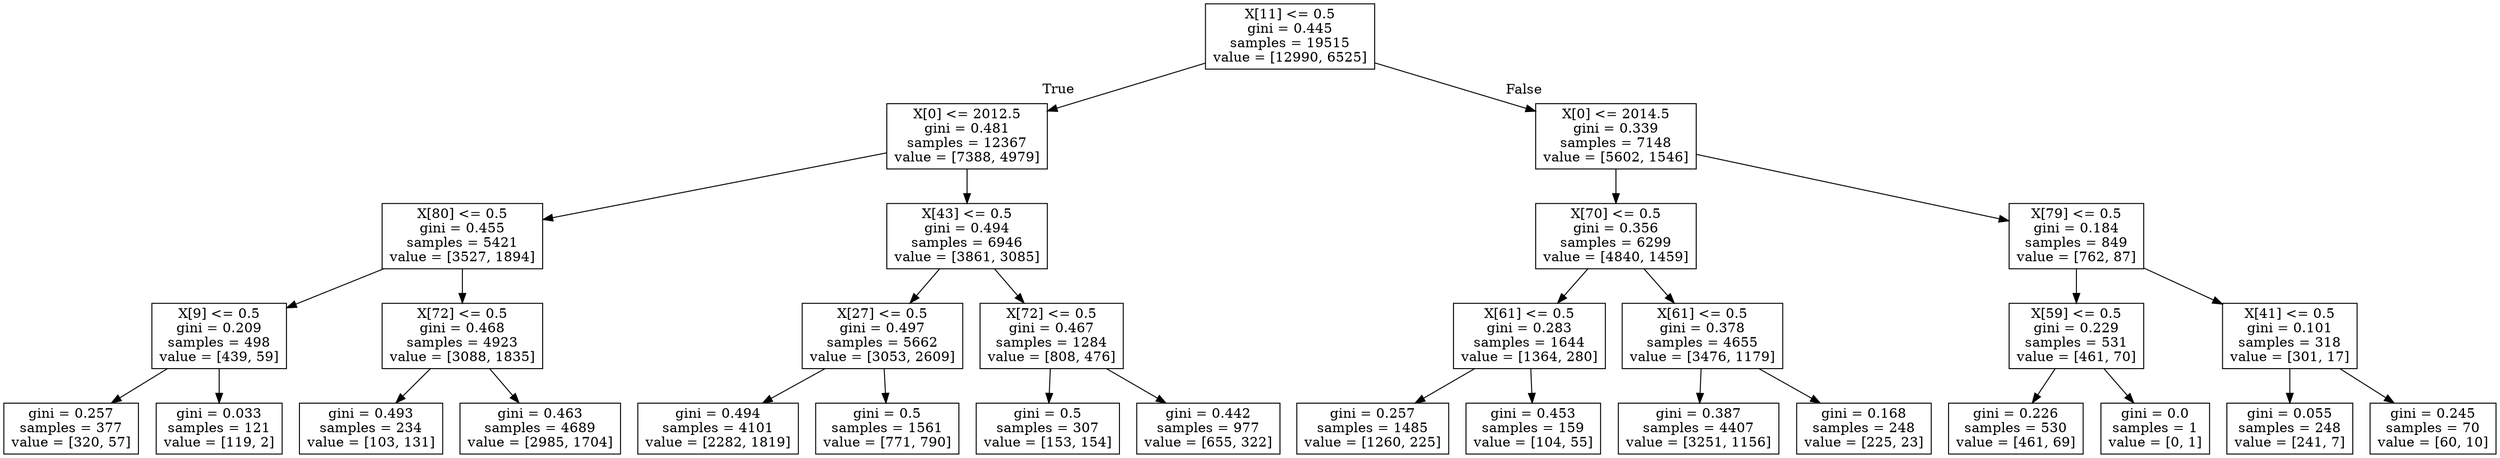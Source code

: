 digraph Tree {
node [shape=box] ;
0 [label="X[11] <= 0.5\ngini = 0.445\nsamples = 19515\nvalue = [12990, 6525]"] ;
1 [label="X[0] <= 2012.5\ngini = 0.481\nsamples = 12367\nvalue = [7388, 4979]"] ;
0 -> 1 [labeldistance=2.5, labelangle=45, headlabel="True"] ;
2 [label="X[80] <= 0.5\ngini = 0.455\nsamples = 5421\nvalue = [3527, 1894]"] ;
1 -> 2 ;
3 [label="X[9] <= 0.5\ngini = 0.209\nsamples = 498\nvalue = [439, 59]"] ;
2 -> 3 ;
4 [label="gini = 0.257\nsamples = 377\nvalue = [320, 57]"] ;
3 -> 4 ;
5 [label="gini = 0.033\nsamples = 121\nvalue = [119, 2]"] ;
3 -> 5 ;
6 [label="X[72] <= 0.5\ngini = 0.468\nsamples = 4923\nvalue = [3088, 1835]"] ;
2 -> 6 ;
7 [label="gini = 0.493\nsamples = 234\nvalue = [103, 131]"] ;
6 -> 7 ;
8 [label="gini = 0.463\nsamples = 4689\nvalue = [2985, 1704]"] ;
6 -> 8 ;
9 [label="X[43] <= 0.5\ngini = 0.494\nsamples = 6946\nvalue = [3861, 3085]"] ;
1 -> 9 ;
10 [label="X[27] <= 0.5\ngini = 0.497\nsamples = 5662\nvalue = [3053, 2609]"] ;
9 -> 10 ;
11 [label="gini = 0.494\nsamples = 4101\nvalue = [2282, 1819]"] ;
10 -> 11 ;
12 [label="gini = 0.5\nsamples = 1561\nvalue = [771, 790]"] ;
10 -> 12 ;
13 [label="X[72] <= 0.5\ngini = 0.467\nsamples = 1284\nvalue = [808, 476]"] ;
9 -> 13 ;
14 [label="gini = 0.5\nsamples = 307\nvalue = [153, 154]"] ;
13 -> 14 ;
15 [label="gini = 0.442\nsamples = 977\nvalue = [655, 322]"] ;
13 -> 15 ;
16 [label="X[0] <= 2014.5\ngini = 0.339\nsamples = 7148\nvalue = [5602, 1546]"] ;
0 -> 16 [labeldistance=2.5, labelangle=-45, headlabel="False"] ;
17 [label="X[70] <= 0.5\ngini = 0.356\nsamples = 6299\nvalue = [4840, 1459]"] ;
16 -> 17 ;
18 [label="X[61] <= 0.5\ngini = 0.283\nsamples = 1644\nvalue = [1364, 280]"] ;
17 -> 18 ;
19 [label="gini = 0.257\nsamples = 1485\nvalue = [1260, 225]"] ;
18 -> 19 ;
20 [label="gini = 0.453\nsamples = 159\nvalue = [104, 55]"] ;
18 -> 20 ;
21 [label="X[61] <= 0.5\ngini = 0.378\nsamples = 4655\nvalue = [3476, 1179]"] ;
17 -> 21 ;
22 [label="gini = 0.387\nsamples = 4407\nvalue = [3251, 1156]"] ;
21 -> 22 ;
23 [label="gini = 0.168\nsamples = 248\nvalue = [225, 23]"] ;
21 -> 23 ;
24 [label="X[79] <= 0.5\ngini = 0.184\nsamples = 849\nvalue = [762, 87]"] ;
16 -> 24 ;
25 [label="X[59] <= 0.5\ngini = 0.229\nsamples = 531\nvalue = [461, 70]"] ;
24 -> 25 ;
26 [label="gini = 0.226\nsamples = 530\nvalue = [461, 69]"] ;
25 -> 26 ;
27 [label="gini = 0.0\nsamples = 1\nvalue = [0, 1]"] ;
25 -> 27 ;
28 [label="X[41] <= 0.5\ngini = 0.101\nsamples = 318\nvalue = [301, 17]"] ;
24 -> 28 ;
29 [label="gini = 0.055\nsamples = 248\nvalue = [241, 7]"] ;
28 -> 29 ;
30 [label="gini = 0.245\nsamples = 70\nvalue = [60, 10]"] ;
28 -> 30 ;
}